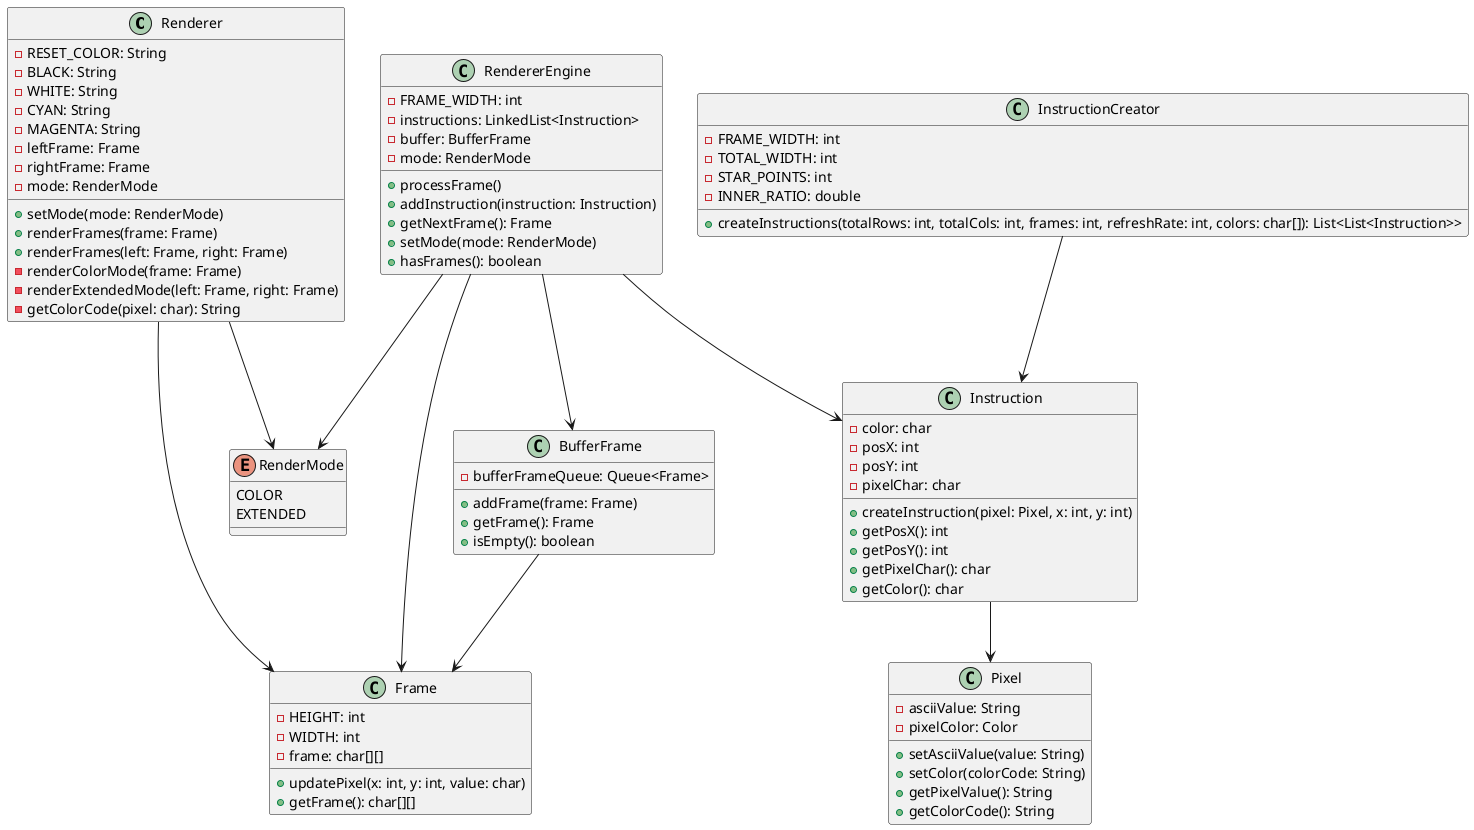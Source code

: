@startuml
class Renderer {
    -RESET_COLOR: String
    -BLACK: String
    -WHITE: String
    -CYAN: String
    -MAGENTA: String
    -leftFrame: Frame
    -rightFrame: Frame
    -mode: RenderMode
    +setMode(mode: RenderMode)
    +renderFrames(frame: Frame)
    +renderFrames(left: Frame, right: Frame)
    -renderColorMode(frame: Frame)
    -renderExtendedMode(left: Frame, right: Frame)
    -getColorCode(pixel: char): String
}

enum RenderMode {
    COLOR
    EXTENDED
}

class Frame {
    -HEIGHT: int
    -WIDTH: int
    -frame: char[][]
    +updatePixel(x: int, y: int, value: char)
    +getFrame(): char[][]
}

class RendererEngine {
    -FRAME_WIDTH: int
    -instructions: LinkedList<Instruction>
    -buffer: BufferFrame
    -mode: RenderMode
    +processFrame()
    +addInstruction(instruction: Instruction)
    +getNextFrame(): Frame
    +setMode(mode: RenderMode)
    +hasFrames(): boolean
}

class Instruction {
    -color: char
    -posX: int
    -posY: int
    -pixelChar: char
    +createInstruction(pixel: Pixel, x: int, y: int)
    +getPosX(): int
    +getPosY(): int
    +getPixelChar(): char
    +getColor(): char
}

class Pixel {
    -asciiValue: String
    -pixelColor: Color
    +setAsciiValue(value: String)
    +setColor(colorCode: String)
    +getPixelValue(): String
    +getColorCode(): String
}

class BufferFrame {
    -bufferFrameQueue: Queue<Frame>
    +addFrame(frame: Frame)
    +getFrame(): Frame
    +isEmpty(): boolean
}

class InstructionCreator {
    -FRAME_WIDTH: int
    -TOTAL_WIDTH: int
    -STAR_POINTS: int
    -INNER_RATIO: double
    +createInstructions(totalRows: int, totalCols: int, frames: int, refreshRate: int, colors: char[]): List<List<Instruction>>
}

Renderer --> Frame
Renderer --> RenderMode
RendererEngine --> BufferFrame
RendererEngine --> Instruction
RendererEngine --> Frame
RendererEngine --> RenderMode
Instruction --> Pixel
BufferFrame --> Frame
InstructionCreator --> Instruction

@enduml